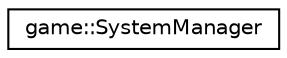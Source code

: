 digraph "Graphical Class Hierarchy"
{
 // LATEX_PDF_SIZE
  edge [fontname="Helvetica",fontsize="10",labelfontname="Helvetica",labelfontsize="10"];
  node [fontname="Helvetica",fontsize="10",shape=record];
  rankdir="LR";
  Node0 [label="game::SystemManager",height=0.2,width=0.4,color="black", fillcolor="white", style="filled",URL="$classgame_1_1_system_manager.html",tooltip=" "];
}
